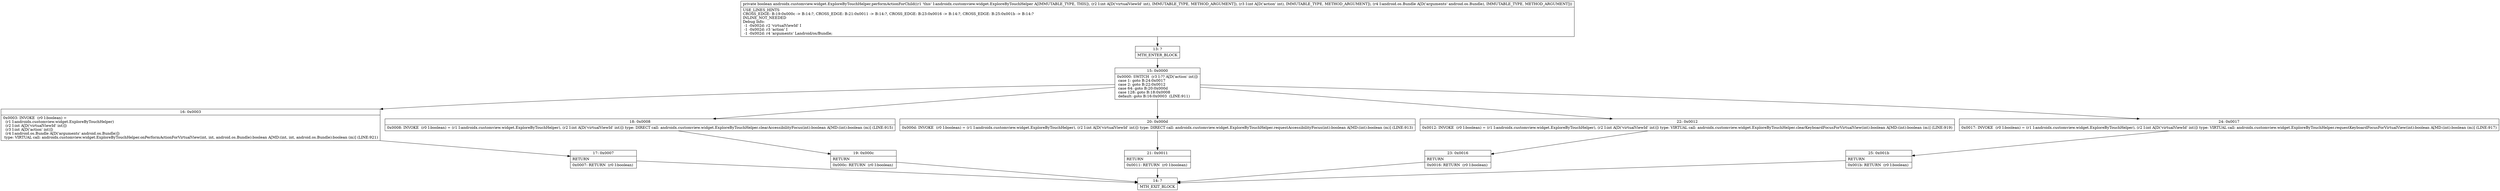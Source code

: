 digraph "CFG forandroidx.customview.widget.ExploreByTouchHelper.performActionForChild(IILandroid\/os\/Bundle;)Z" {
Node_13 [shape=record,label="{13\:\ ?|MTH_ENTER_BLOCK\l}"];
Node_15 [shape=record,label="{15\:\ 0x0000|0x0000: SWITCH  (r3 I:?? A[D('action' int)])\l case 1: goto B:24:0x0017\l case 2: goto B:22:0x0012\l case 64: goto B:20:0x000d\l case 128: goto B:18:0x0008\l default: goto B:16:0x0003  (LINE:911)\l}"];
Node_16 [shape=record,label="{16\:\ 0x0003|0x0003: INVOKE  (r0 I:boolean) = \l  (r1 I:androidx.customview.widget.ExploreByTouchHelper)\l  (r2 I:int A[D('virtualViewId' int)])\l  (r3 I:int A[D('action' int)])\l  (r4 I:android.os.Bundle A[D('arguments' android.os.Bundle)])\l type: VIRTUAL call: androidx.customview.widget.ExploreByTouchHelper.onPerformActionForVirtualView(int, int, android.os.Bundle):boolean A[MD:(int, int, android.os.Bundle):boolean (m)] (LINE:921)\l}"];
Node_17 [shape=record,label="{17\:\ 0x0007|RETURN\l|0x0007: RETURN  (r0 I:boolean) \l}"];
Node_14 [shape=record,label="{14\:\ ?|MTH_EXIT_BLOCK\l}"];
Node_18 [shape=record,label="{18\:\ 0x0008|0x0008: INVOKE  (r0 I:boolean) = (r1 I:androidx.customview.widget.ExploreByTouchHelper), (r2 I:int A[D('virtualViewId' int)]) type: DIRECT call: androidx.customview.widget.ExploreByTouchHelper.clearAccessibilityFocus(int):boolean A[MD:(int):boolean (m)] (LINE:915)\l}"];
Node_19 [shape=record,label="{19\:\ 0x000c|RETURN\l|0x000c: RETURN  (r0 I:boolean) \l}"];
Node_20 [shape=record,label="{20\:\ 0x000d|0x000d: INVOKE  (r0 I:boolean) = (r1 I:androidx.customview.widget.ExploreByTouchHelper), (r2 I:int A[D('virtualViewId' int)]) type: DIRECT call: androidx.customview.widget.ExploreByTouchHelper.requestAccessibilityFocus(int):boolean A[MD:(int):boolean (m)] (LINE:913)\l}"];
Node_21 [shape=record,label="{21\:\ 0x0011|RETURN\l|0x0011: RETURN  (r0 I:boolean) \l}"];
Node_22 [shape=record,label="{22\:\ 0x0012|0x0012: INVOKE  (r0 I:boolean) = (r1 I:androidx.customview.widget.ExploreByTouchHelper), (r2 I:int A[D('virtualViewId' int)]) type: VIRTUAL call: androidx.customview.widget.ExploreByTouchHelper.clearKeyboardFocusForVirtualView(int):boolean A[MD:(int):boolean (m)] (LINE:919)\l}"];
Node_23 [shape=record,label="{23\:\ 0x0016|RETURN\l|0x0016: RETURN  (r0 I:boolean) \l}"];
Node_24 [shape=record,label="{24\:\ 0x0017|0x0017: INVOKE  (r0 I:boolean) = (r1 I:androidx.customview.widget.ExploreByTouchHelper), (r2 I:int A[D('virtualViewId' int)]) type: VIRTUAL call: androidx.customview.widget.ExploreByTouchHelper.requestKeyboardFocusForVirtualView(int):boolean A[MD:(int):boolean (m)] (LINE:917)\l}"];
Node_25 [shape=record,label="{25\:\ 0x001b|RETURN\l|0x001b: RETURN  (r0 I:boolean) \l}"];
MethodNode[shape=record,label="{private boolean androidx.customview.widget.ExploreByTouchHelper.performActionForChild((r1 'this' I:androidx.customview.widget.ExploreByTouchHelper A[IMMUTABLE_TYPE, THIS]), (r2 I:int A[D('virtualViewId' int), IMMUTABLE_TYPE, METHOD_ARGUMENT]), (r3 I:int A[D('action' int), IMMUTABLE_TYPE, METHOD_ARGUMENT]), (r4 I:android.os.Bundle A[D('arguments' android.os.Bundle), IMMUTABLE_TYPE, METHOD_ARGUMENT]))  | USE_LINES_HINTS\lCROSS_EDGE: B:19:0x000c \-\> B:14:?, CROSS_EDGE: B:21:0x0011 \-\> B:14:?, CROSS_EDGE: B:23:0x0016 \-\> B:14:?, CROSS_EDGE: B:25:0x001b \-\> B:14:?\lINLINE_NOT_NEEDED\lDebug Info:\l  \-1 \-0x002d: r2 'virtualViewId' I\l  \-1 \-0x002d: r3 'action' I\l  \-1 \-0x002d: r4 'arguments' Landroid\/os\/Bundle;\l}"];
MethodNode -> Node_13;Node_13 -> Node_15;
Node_15 -> Node_16;
Node_15 -> Node_18;
Node_15 -> Node_20;
Node_15 -> Node_22;
Node_15 -> Node_24;
Node_16 -> Node_17;
Node_17 -> Node_14;
Node_18 -> Node_19;
Node_19 -> Node_14;
Node_20 -> Node_21;
Node_21 -> Node_14;
Node_22 -> Node_23;
Node_23 -> Node_14;
Node_24 -> Node_25;
Node_25 -> Node_14;
}

